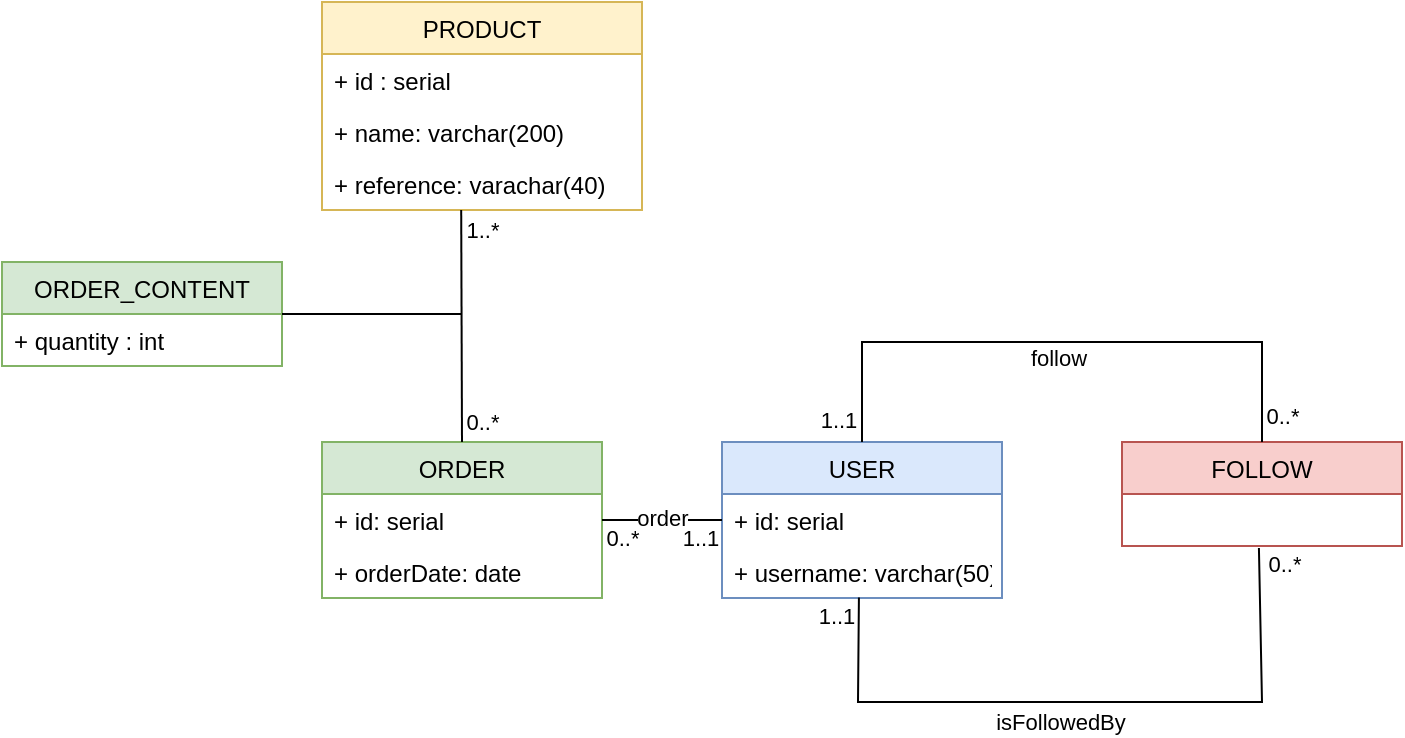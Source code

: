 <mxfile version="20.6.0" type="device"><diagram id="t7w13mKpvGJPV1wCUGUD" name="Page-1"><mxGraphModel dx="1038" dy="543" grid="1" gridSize="10" guides="1" tooltips="1" connect="1" arrows="1" fold="1" page="1" pageScale="1" pageWidth="827" pageHeight="1169" math="0" shadow="0"><root><mxCell id="0"/><mxCell id="1" parent="0"/><mxCell id="vucNoKL4h3SWztFWY_6O-1" value="USER" style="swimlane;fontStyle=0;childLayout=stackLayout;horizontal=1;startSize=26;fillColor=#dae8fc;horizontalStack=0;resizeParent=1;resizeParentMax=0;resizeLast=0;collapsible=1;marginBottom=0;strokeColor=#6c8ebf;" vertex="1" parent="1"><mxGeometry x="460" y="240" width="140" height="78" as="geometry"/></mxCell><mxCell id="vucNoKL4h3SWztFWY_6O-2" value="+ id: serial" style="text;strokeColor=none;fillColor=none;align=left;verticalAlign=top;spacingLeft=4;spacingRight=4;overflow=hidden;rotatable=0;points=[[0,0.5],[1,0.5]];portConstraint=eastwest;" vertex="1" parent="vucNoKL4h3SWztFWY_6O-1"><mxGeometry y="26" width="140" height="26" as="geometry"/></mxCell><mxCell id="vucNoKL4h3SWztFWY_6O-3" value="+ username: varchar(50)" style="text;strokeColor=none;fillColor=none;align=left;verticalAlign=top;spacingLeft=4;spacingRight=4;overflow=hidden;rotatable=0;points=[[0,0.5],[1,0.5]];portConstraint=eastwest;" vertex="1" parent="vucNoKL4h3SWztFWY_6O-1"><mxGeometry y="52" width="140" height="26" as="geometry"/></mxCell><mxCell id="vucNoKL4h3SWztFWY_6O-5" value="FOLLOW" style="swimlane;fontStyle=0;childLayout=stackLayout;horizontal=1;startSize=26;fillColor=#f8cecc;horizontalStack=0;resizeParent=1;resizeParentMax=0;resizeLast=0;collapsible=1;marginBottom=0;strokeColor=#b85450;" vertex="1" parent="1"><mxGeometry x="660" y="240" width="140" height="52" as="geometry"/></mxCell><mxCell id="vucNoKL4h3SWztFWY_6O-9" value="PRODUCT" style="swimlane;fontStyle=0;childLayout=stackLayout;horizontal=1;startSize=26;fillColor=#fff2cc;horizontalStack=0;resizeParent=1;resizeParentMax=0;resizeLast=0;collapsible=1;marginBottom=0;strokeColor=#d6b656;" vertex="1" parent="1"><mxGeometry x="260" y="20" width="160" height="104" as="geometry"/></mxCell><mxCell id="vucNoKL4h3SWztFWY_6O-10" value="+ id : serial" style="text;strokeColor=none;fillColor=none;align=left;verticalAlign=top;spacingLeft=4;spacingRight=4;overflow=hidden;rotatable=0;points=[[0,0.5],[1,0.5]];portConstraint=eastwest;" vertex="1" parent="vucNoKL4h3SWztFWY_6O-9"><mxGeometry y="26" width="160" height="26" as="geometry"/></mxCell><mxCell id="vucNoKL4h3SWztFWY_6O-11" value="+ name: varchar(200)" style="text;strokeColor=none;fillColor=none;align=left;verticalAlign=top;spacingLeft=4;spacingRight=4;overflow=hidden;rotatable=0;points=[[0,0.5],[1,0.5]];portConstraint=eastwest;" vertex="1" parent="vucNoKL4h3SWztFWY_6O-9"><mxGeometry y="52" width="160" height="26" as="geometry"/></mxCell><mxCell id="vucNoKL4h3SWztFWY_6O-25" value="+ reference: varachar(40)" style="text;strokeColor=none;fillColor=none;align=left;verticalAlign=top;spacingLeft=4;spacingRight=4;overflow=hidden;rotatable=0;points=[[0,0.5],[1,0.5]];portConstraint=eastwest;" vertex="1" parent="vucNoKL4h3SWztFWY_6O-9"><mxGeometry y="78" width="160" height="26" as="geometry"/></mxCell><mxCell id="vucNoKL4h3SWztFWY_6O-13" value="ORDER" style="swimlane;fontStyle=0;childLayout=stackLayout;horizontal=1;startSize=26;fillColor=#d5e8d4;horizontalStack=0;resizeParent=1;resizeParentMax=0;resizeLast=0;collapsible=1;marginBottom=0;strokeColor=#82b366;" vertex="1" parent="1"><mxGeometry x="260" y="240" width="140" height="78" as="geometry"/></mxCell><mxCell id="vucNoKL4h3SWztFWY_6O-31" value="+ id: serial" style="text;strokeColor=none;fillColor=none;align=left;verticalAlign=top;spacingLeft=4;spacingRight=4;overflow=hidden;rotatable=0;points=[[0,0.5],[1,0.5]];portConstraint=eastwest;" vertex="1" parent="vucNoKL4h3SWztFWY_6O-13"><mxGeometry y="26" width="140" height="26" as="geometry"/></mxCell><mxCell id="vucNoKL4h3SWztFWY_6O-16" value="+ orderDate: date" style="text;strokeColor=none;fillColor=none;align=left;verticalAlign=top;spacingLeft=4;spacingRight=4;overflow=hidden;rotatable=0;points=[[0,0.5],[1,0.5]];portConstraint=eastwest;" vertex="1" parent="vucNoKL4h3SWztFWY_6O-13"><mxGeometry y="52" width="140" height="26" as="geometry"/></mxCell><mxCell id="vucNoKL4h3SWztFWY_6O-17" value="" style="endArrow=none;html=1;rounded=0;entryX=0.5;entryY=0;entryDx=0;entryDy=0;exitX=0.5;exitY=0;exitDx=0;exitDy=0;" edge="1" parent="1" source="vucNoKL4h3SWztFWY_6O-5" target="vucNoKL4h3SWztFWY_6O-1"><mxGeometry width="50" height="50" relative="1" as="geometry"><mxPoint x="570" y="350" as="sourcePoint"/><mxPoint x="620" y="300" as="targetPoint"/><Array as="points"><mxPoint x="730" y="190"/><mxPoint x="530" y="190"/></Array></mxGeometry></mxCell><mxCell id="vucNoKL4h3SWztFWY_6O-19" value="follow" style="edgeLabel;html=1;align=center;verticalAlign=middle;resizable=0;points=[];" vertex="1" connectable="0" parent="vucNoKL4h3SWztFWY_6O-17"><mxGeometry x="-0.065" y="-2" relative="1" as="geometry"><mxPoint x="-12" y="10" as="offset"/></mxGeometry></mxCell><mxCell id="vucNoKL4h3SWztFWY_6O-21" value="0..*" style="edgeLabel;html=1;align=center;verticalAlign=middle;resizable=0;points=[];" vertex="1" connectable="0" parent="vucNoKL4h3SWztFWY_6O-17"><mxGeometry x="-0.914" y="-1" relative="1" as="geometry"><mxPoint x="9" as="offset"/></mxGeometry></mxCell><mxCell id="vucNoKL4h3SWztFWY_6O-22" value="1..1" style="edgeLabel;html=1;align=center;verticalAlign=middle;resizable=0;points=[];" vertex="1" connectable="0" parent="vucNoKL4h3SWztFWY_6O-17"><mxGeometry x="0.887" y="1" relative="1" as="geometry"><mxPoint x="-13" y="6" as="offset"/></mxGeometry></mxCell><mxCell id="vucNoKL4h3SWztFWY_6O-18" value="" style="endArrow=none;html=1;rounded=0;exitX=0.489;exitY=1.038;exitDx=0;exitDy=0;exitPerimeter=0;entryX=0.489;entryY=0.992;entryDx=0;entryDy=0;entryPerimeter=0;" edge="1" parent="1" target="vucNoKL4h3SWztFWY_6O-3"><mxGeometry width="50" height="50" relative="1" as="geometry"><mxPoint x="728.46" y="292.988" as="sourcePoint"/><mxPoint x="530" y="345" as="targetPoint"/><Array as="points"><mxPoint x="730" y="370"/><mxPoint x="528" y="370"/></Array></mxGeometry></mxCell><mxCell id="vucNoKL4h3SWztFWY_6O-20" value="isFollowedBy" style="edgeLabel;html=1;align=center;verticalAlign=middle;resizable=0;points=[];" vertex="1" connectable="0" parent="vucNoKL4h3SWztFWY_6O-18"><mxGeometry x="-0.022" y="4" relative="1" as="geometry"><mxPoint x="-16" y="6" as="offset"/></mxGeometry></mxCell><mxCell id="vucNoKL4h3SWztFWY_6O-23" value="0..*" style="edgeLabel;html=1;align=center;verticalAlign=middle;resizable=0;points=[];" vertex="1" connectable="0" parent="vucNoKL4h3SWztFWY_6O-18"><mxGeometry x="-0.841" relative="1" as="geometry"><mxPoint x="12" y="-19" as="offset"/></mxGeometry></mxCell><mxCell id="vucNoKL4h3SWztFWY_6O-24" value="1..1" style="edgeLabel;html=1;align=center;verticalAlign=middle;resizable=0;points=[];" vertex="1" connectable="0" parent="vucNoKL4h3SWztFWY_6O-18"><mxGeometry x="0.902" y="-4" relative="1" as="geometry"><mxPoint x="-16" y="-7" as="offset"/></mxGeometry></mxCell><mxCell id="vucNoKL4h3SWztFWY_6O-29" value="ORDER_CONTENT" style="swimlane;fontStyle=0;childLayout=stackLayout;horizontal=1;startSize=26;fillColor=#d5e8d4;horizontalStack=0;resizeParent=1;resizeParentMax=0;resizeLast=0;collapsible=1;marginBottom=0;strokeColor=#82b366;" vertex="1" parent="1"><mxGeometry x="100" y="150" width="140" height="52" as="geometry"/></mxCell><mxCell id="vucNoKL4h3SWztFWY_6O-30" value="+ quantity : int" style="text;strokeColor=none;fillColor=none;align=left;verticalAlign=top;spacingLeft=4;spacingRight=4;overflow=hidden;rotatable=0;points=[[0,0.5],[1,0.5]];portConstraint=eastwest;" vertex="1" parent="vucNoKL4h3SWztFWY_6O-29"><mxGeometry y="26" width="140" height="26" as="geometry"/></mxCell><mxCell id="vucNoKL4h3SWztFWY_6O-32" value="" style="endArrow=none;html=1;rounded=0;exitX=0;exitY=0.5;exitDx=0;exitDy=0;entryX=1;entryY=0.5;entryDx=0;entryDy=0;" edge="1" parent="1" source="vucNoKL4h3SWztFWY_6O-2" target="vucNoKL4h3SWztFWY_6O-31"><mxGeometry width="50" height="50" relative="1" as="geometry"><mxPoint x="490" y="310" as="sourcePoint"/><mxPoint x="540" y="260" as="targetPoint"/></mxGeometry></mxCell><mxCell id="vucNoKL4h3SWztFWY_6O-33" value="order" style="edgeLabel;html=1;align=center;verticalAlign=middle;resizable=0;points=[];" vertex="1" connectable="0" parent="vucNoKL4h3SWztFWY_6O-32"><mxGeometry x="-0.191" relative="1" as="geometry"><mxPoint x="-6" y="-1" as="offset"/></mxGeometry></mxCell><mxCell id="vucNoKL4h3SWztFWY_6O-34" value="0..*" style="edgeLabel;html=1;align=center;verticalAlign=middle;resizable=0;points=[];" vertex="1" connectable="0" parent="vucNoKL4h3SWztFWY_6O-32"><mxGeometry x="0.614" relative="1" as="geometry"><mxPoint x="-2" y="9" as="offset"/></mxGeometry></mxCell><mxCell id="vucNoKL4h3SWztFWY_6O-36" value="1..1" style="edgeLabel;html=1;align=center;verticalAlign=middle;resizable=0;points=[];" vertex="1" connectable="0" parent="vucNoKL4h3SWztFWY_6O-32"><mxGeometry x="-0.605" relative="1" as="geometry"><mxPoint x="1" y="9" as="offset"/></mxGeometry></mxCell><mxCell id="vucNoKL4h3SWztFWY_6O-38" value="" style="endArrow=none;html=1;rounded=0;exitX=0.5;exitY=0;exitDx=0;exitDy=0;entryX=0.435;entryY=1;entryDx=0;entryDy=0;entryPerimeter=0;" edge="1" parent="1" source="vucNoKL4h3SWztFWY_6O-13" target="vucNoKL4h3SWztFWY_6O-25"><mxGeometry width="50" height="50" relative="1" as="geometry"><mxPoint x="470" y="250" as="sourcePoint"/><mxPoint x="320" y="150" as="targetPoint"/></mxGeometry></mxCell><mxCell id="vucNoKL4h3SWztFWY_6O-40" value="1..*" style="edgeLabel;html=1;align=center;verticalAlign=middle;resizable=0;points=[];" vertex="1" connectable="0" parent="vucNoKL4h3SWztFWY_6O-38"><mxGeometry x="0.738" y="-1" relative="1" as="geometry"><mxPoint x="9" y="-5" as="offset"/></mxGeometry></mxCell><mxCell id="vucNoKL4h3SWztFWY_6O-41" value="0..*" style="edgeLabel;html=1;align=center;verticalAlign=middle;resizable=0;points=[];" vertex="1" connectable="0" parent="vucNoKL4h3SWztFWY_6O-38"><mxGeometry x="-0.745" y="3" relative="1" as="geometry"><mxPoint x="13" y="5" as="offset"/></mxGeometry></mxCell><mxCell id="vucNoKL4h3SWztFWY_6O-39" value="" style="endArrow=none;html=1;rounded=0;exitX=1;exitY=0.5;exitDx=0;exitDy=0;" edge="1" parent="1" source="vucNoKL4h3SWztFWY_6O-29"><mxGeometry width="50" height="50" relative="1" as="geometry"><mxPoint x="470" y="250" as="sourcePoint"/><mxPoint x="330" y="176" as="targetPoint"/></mxGeometry></mxCell></root></mxGraphModel></diagram></mxfile>